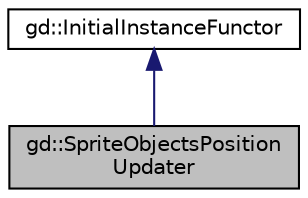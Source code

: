 digraph "gd::SpriteObjectsPositionUpdater"
{
  edge [fontname="Helvetica",fontsize="10",labelfontname="Helvetica",labelfontsize="10"];
  node [fontname="Helvetica",fontsize="10",shape=record];
  Node1 [label="gd::SpriteObjectsPosition\lUpdater",height=0.2,width=0.4,color="black", fillcolor="grey75", style="filled" fontcolor="black"];
  Node2 -> Node1 [dir="back",color="midnightblue",fontsize="10",style="solid",fontname="Helvetica"];
  Node2 [label="gd::InitialInstanceFunctor",height=0.2,width=0.4,color="black", fillcolor="white", style="filled",URL="$classgd_1_1_initial_instance_functor.html",tooltip="Tool class to be used with gd::InitialInstancesContainer::IterateOverInstances. "];
}
